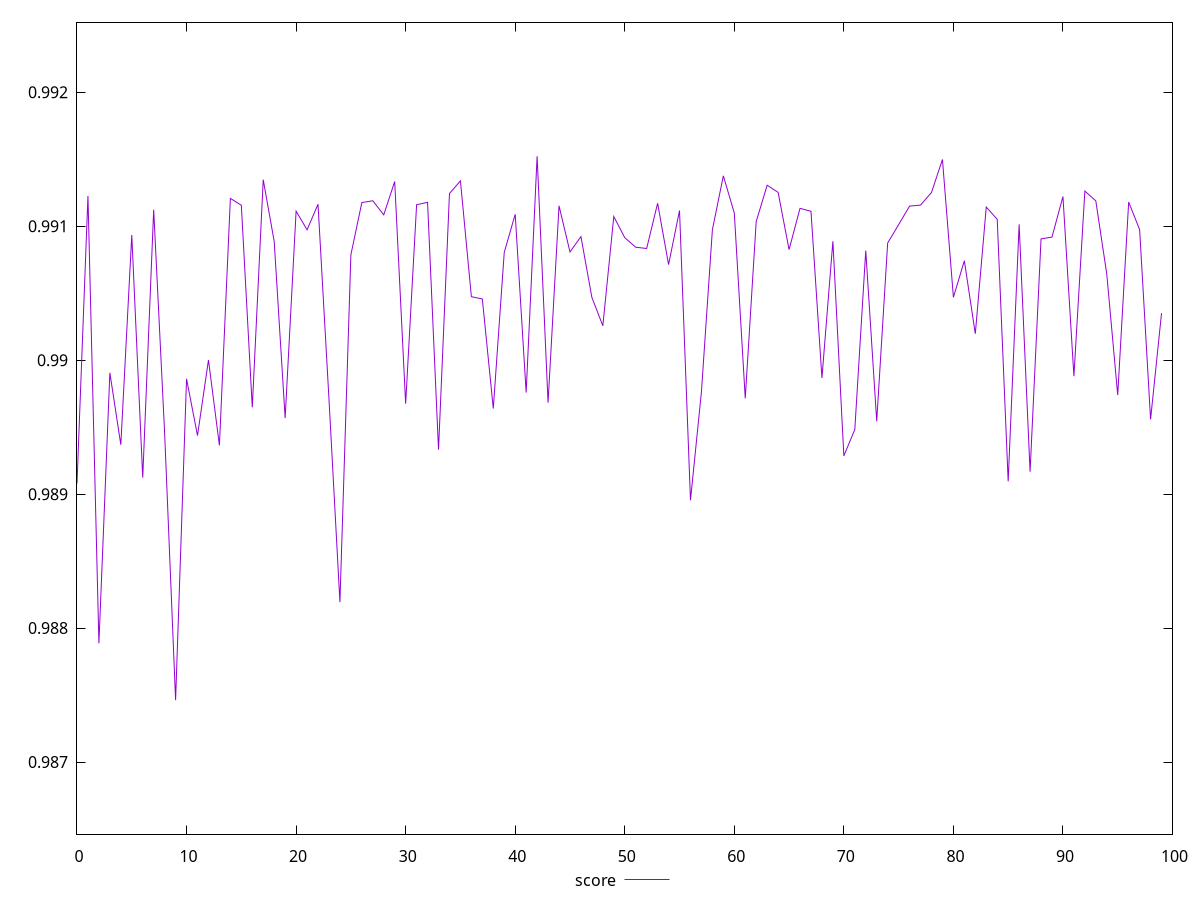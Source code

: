 reset
set terminal svg size 640, 490 enhanced background rgb 'white'
set output "reprap/bootup-time/samples/pages+cached+nointeractive/score/values.svg"

$score <<EOF
0 0.9890798957379991
1 0.9912264065504078
2 0.9878860245489107
3 0.9899061774428427
4 0.9893690383888631
5 0.9909344310283085
6 0.9891233867806875
7 0.991123045476924
8 0.9894543426201392
9 0.9874616336868934
10 0.9898603915292772
11 0.9894374623956014
12 0.9900014808806762
13 0.9893640521891935
14 0.9912081129449427
15 0.9911571301596008
16 0.9896483313025184
17 0.9913478659084757
18 0.9908868572276928
19 0.9895678780227919
20 0.991112715209024
21 0.9909734733986331
22 0.9911642960788473
23 0.9897113103105383
24 0.9881939459423064
25 0.9907871432388865
26 0.991176828233566
27 0.991190467450215
28 0.9910852834063317
29 0.9913339276973403
30 0.9896758046556267
31 0.9911607135454208
32 0.9911786176890682
33 0.9893316091404485
34 0.9912440097129516
35 0.9913390177801613
36 0.9904743698861764
37 0.9904570491750808
38 0.9896390004216986
39 0.9908050285748238
40 0.9910895588319271
41 0.9897584601219832
42 0.991522837869242
43 0.9896834014490999
44 0.9911526497286137
45 0.9908084657343811
46 0.9909228355486237
47 0.9904687543648026
48 0.990256781294848
49 0.9910729003946652
50 0.9909148728470771
51 0.990843481869379
52 0.9908341061228956
53 0.991171682362104
54 0.9907140158972791
55 0.9911174320752006
56 0.9889549420400402
57 0.9897633389667697
58 0.9909743801870461
59 0.9913765855872139
60 0.9910990055052801
61 0.9897154684220233
62 0.9910352393037295
63 0.9913062334431385
64 0.9912529147868031
65 0.9908258691349217
66 0.9911338173731397
67 0.9911118165917842
68 0.9898674246607022
69 0.990888452966852
70 0.9892858431011056
71 0.9894826069833947
72 0.9908178568056097
73 0.9895441905560283
74 0.9908752261940987
75 0.9910119648668607
76 0.9911506331001256
77 0.9911580260859689
78 0.9912520245189942
79 0.9914985648056529
80 0.9904696904187986
81 0.9907425711214308
82 0.9901974187621925
83 0.9911434606810545
84 0.9910519389179899
85 0.9890958371373345
86 0.9910142260707638
87 0.9891672823598406
88 0.9909055399144766
89 0.9909194234625365
90 0.9912221697801076
91 0.9898809978989409
92 0.9912627042190818
93 0.9911895734548645
94 0.9906430977295165
95 0.989739908273364
96 0.9911806305718227
97 0.9909748335612483
98 0.9895585054333502
99 0.9903517975376809
EOF

set key outside below
set yrange [0.9864616336868934:0.992522837869242]

plot \
  $score title "score" with line, \


reset